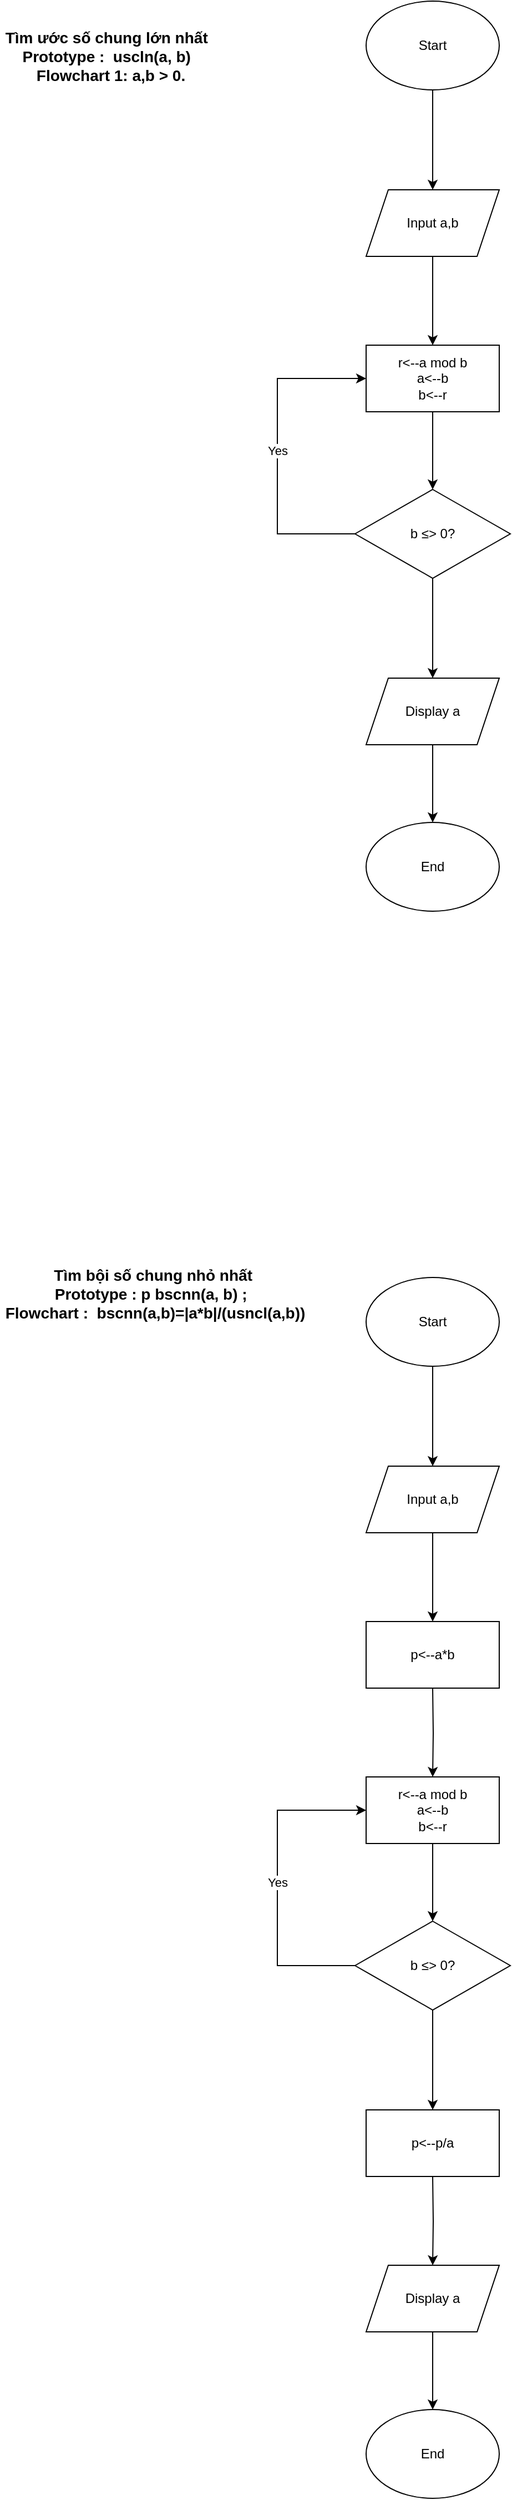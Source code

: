 <mxfile version="24.0.4" type="google">
  <diagram name="Page-1" id="vqYCTj3NZ5QOkCfWGSCi">
    <mxGraphModel grid="1" page="1" gridSize="10" guides="1" tooltips="1" connect="1" arrows="1" fold="1" pageScale="1" pageWidth="827" pageHeight="1169" math="0" shadow="0">
      <root>
        <mxCell id="0" />
        <mxCell id="1" parent="0" />
        <mxCell id="V4m46uKcD5Z3-i9zxJf0-4" value="" style="edgeStyle=orthogonalEdgeStyle;rounded=0;orthogonalLoop=1;jettySize=auto;html=1;" edge="1" parent="1" source="V4m46uKcD5Z3-i9zxJf0-1" target="V4m46uKcD5Z3-i9zxJf0-3">
          <mxGeometry relative="1" as="geometry" />
        </mxCell>
        <mxCell id="V4m46uKcD5Z3-i9zxJf0-1" value="Start" style="ellipse;whiteSpace=wrap;html=1;" vertex="1" parent="1">
          <mxGeometry x="330" width="120" height="80" as="geometry" />
        </mxCell>
        <mxCell id="V4m46uKcD5Z3-i9zxJf0-2" value="&lt;div&gt;&lt;font style=&quot;font-size: 14px;&quot;&gt;&lt;b&gt;Tìm ước số chung lớn nhất&lt;/b&gt;&amp;nbsp;&amp;nbsp;&lt;b&gt;&lt;br&gt;&lt;/b&gt;&lt;/font&gt;&lt;/div&gt;&lt;font style=&quot;font-size: 14px;&quot;&gt;&lt;b&gt;Prototype :&amp;nbsp; uscln(a, b)&amp;nbsp;&amp;nbsp;&lt;br&gt;Flowchart 1: a,b &amp;gt; 0.&lt;/b&gt;&lt;/font&gt;" style="text;html=1;align=center;verticalAlign=middle;whiteSpace=wrap;rounded=0;" vertex="1" parent="1">
          <mxGeometry width="200" height="100" as="geometry" />
        </mxCell>
        <mxCell id="V4m46uKcD5Z3-i9zxJf0-6" value="" style="edgeStyle=orthogonalEdgeStyle;rounded=0;orthogonalLoop=1;jettySize=auto;html=1;" edge="1" parent="1" source="V4m46uKcD5Z3-i9zxJf0-3" target="V4m46uKcD5Z3-i9zxJf0-5">
          <mxGeometry relative="1" as="geometry" />
        </mxCell>
        <mxCell id="V4m46uKcD5Z3-i9zxJf0-3" value="Input a,b" style="shape=parallelogram;perimeter=parallelogramPerimeter;whiteSpace=wrap;html=1;fixedSize=1;" vertex="1" parent="1">
          <mxGeometry x="330" y="170" width="120" height="60" as="geometry" />
        </mxCell>
        <mxCell id="V4m46uKcD5Z3-i9zxJf0-8" value="" style="edgeStyle=orthogonalEdgeStyle;rounded=0;orthogonalLoop=1;jettySize=auto;html=1;" edge="1" parent="1" source="V4m46uKcD5Z3-i9zxJf0-5" target="V4m46uKcD5Z3-i9zxJf0-7">
          <mxGeometry relative="1" as="geometry" />
        </mxCell>
        <mxCell id="V4m46uKcD5Z3-i9zxJf0-5" value="r&amp;lt;--a mod b&lt;div&gt;a&amp;lt;--b&lt;/div&gt;&lt;div&gt;b&amp;lt;--r&lt;/div&gt;" style="whiteSpace=wrap;html=1;" vertex="1" parent="1">
          <mxGeometry x="330" y="310" width="120" height="60" as="geometry" />
        </mxCell>
        <mxCell id="V4m46uKcD5Z3-i9zxJf0-10" value="Yes" style="edgeStyle=orthogonalEdgeStyle;rounded=0;orthogonalLoop=1;jettySize=auto;html=1;" edge="1" parent="1" source="V4m46uKcD5Z3-i9zxJf0-7">
          <mxGeometry relative="1" as="geometry">
            <mxPoint x="330" y="340" as="targetPoint" />
            <Array as="points">
              <mxPoint x="250" y="480" />
              <mxPoint x="250" y="340" />
            </Array>
          </mxGeometry>
        </mxCell>
        <mxCell id="V4m46uKcD5Z3-i9zxJf0-12" value="" style="edgeStyle=orthogonalEdgeStyle;rounded=0;orthogonalLoop=1;jettySize=auto;html=1;" edge="1" parent="1" source="V4m46uKcD5Z3-i9zxJf0-7" target="V4m46uKcD5Z3-i9zxJf0-11">
          <mxGeometry relative="1" as="geometry" />
        </mxCell>
        <mxCell id="V4m46uKcD5Z3-i9zxJf0-7" value="&lt;br&gt;b ≤&amp;gt; 0? &lt;div&gt;&lt;br/&gt;&lt;/div&gt;" style="rhombus;whiteSpace=wrap;html=1;" vertex="1" parent="1">
          <mxGeometry x="320" y="440" width="140" height="80" as="geometry" />
        </mxCell>
        <mxCell id="V4m46uKcD5Z3-i9zxJf0-14" value="" style="edgeStyle=orthogonalEdgeStyle;rounded=0;orthogonalLoop=1;jettySize=auto;html=1;" edge="1" parent="1" source="V4m46uKcD5Z3-i9zxJf0-11">
          <mxGeometry relative="1" as="geometry">
            <mxPoint x="390" y="740" as="targetPoint" />
          </mxGeometry>
        </mxCell>
        <mxCell id="V4m46uKcD5Z3-i9zxJf0-11" value="Display a" style="shape=parallelogram;perimeter=parallelogramPerimeter;whiteSpace=wrap;html=1;fixedSize=1;" vertex="1" parent="1">
          <mxGeometry x="330" y="610" width="120" height="60" as="geometry" />
        </mxCell>
        <mxCell id="V4m46uKcD5Z3-i9zxJf0-15" value="End" style="ellipse;whiteSpace=wrap;html=1;" vertex="1" parent="1">
          <mxGeometry x="330" y="740" width="120" height="80" as="geometry" />
        </mxCell>
        <mxCell id="AULY8HrsafdtJlpH_Sr_-2" value="" style="edgeStyle=orthogonalEdgeStyle;rounded=0;orthogonalLoop=1;jettySize=auto;html=1;" edge="1" parent="1" source="AULY8HrsafdtJlpH_Sr_-3" target="AULY8HrsafdtJlpH_Sr_-5">
          <mxGeometry relative="1" as="geometry" />
        </mxCell>
        <mxCell id="AULY8HrsafdtJlpH_Sr_-3" value="Start" style="ellipse;whiteSpace=wrap;html=1;" vertex="1" parent="1">
          <mxGeometry x="330" y="1150" width="120" height="80" as="geometry" />
        </mxCell>
        <mxCell id="AULY8HrsafdtJlpH_Sr_-4" value="" style="edgeStyle=orthogonalEdgeStyle;rounded=0;orthogonalLoop=1;jettySize=auto;html=1;" edge="1" parent="1" target="AULY8HrsafdtJlpH_Sr_-7">
          <mxGeometry relative="1" as="geometry">
            <mxPoint x="390" y="1520" as="sourcePoint" />
          </mxGeometry>
        </mxCell>
        <mxCell id="AULY8HrsafdtJlpH_Sr_-17" value="" style="edgeStyle=orthogonalEdgeStyle;rounded=0;orthogonalLoop=1;jettySize=auto;html=1;" edge="1" parent="1" source="AULY8HrsafdtJlpH_Sr_-5" target="AULY8HrsafdtJlpH_Sr_-16">
          <mxGeometry relative="1" as="geometry" />
        </mxCell>
        <mxCell id="AULY8HrsafdtJlpH_Sr_-5" value="Input a,b" style="shape=parallelogram;perimeter=parallelogramPerimeter;whiteSpace=wrap;html=1;fixedSize=1;" vertex="1" parent="1">
          <mxGeometry x="330" y="1320" width="120" height="60" as="geometry" />
        </mxCell>
        <mxCell id="AULY8HrsafdtJlpH_Sr_-6" value="" style="edgeStyle=orthogonalEdgeStyle;rounded=0;orthogonalLoop=1;jettySize=auto;html=1;" edge="1" parent="1" source="AULY8HrsafdtJlpH_Sr_-7" target="AULY8HrsafdtJlpH_Sr_-10">
          <mxGeometry relative="1" as="geometry" />
        </mxCell>
        <mxCell id="AULY8HrsafdtJlpH_Sr_-7" value="r&amp;lt;--a mod b&lt;div&gt;a&amp;lt;--b&lt;/div&gt;&lt;div&gt;b&amp;lt;--r&lt;/div&gt;" style="whiteSpace=wrap;html=1;" vertex="1" parent="1">
          <mxGeometry x="330" y="1600" width="120" height="60" as="geometry" />
        </mxCell>
        <mxCell id="AULY8HrsafdtJlpH_Sr_-8" value="Yes" style="edgeStyle=orthogonalEdgeStyle;rounded=0;orthogonalLoop=1;jettySize=auto;html=1;" edge="1" parent="1" source="AULY8HrsafdtJlpH_Sr_-10">
          <mxGeometry relative="1" as="geometry">
            <mxPoint x="330" y="1630" as="targetPoint" />
            <Array as="points">
              <mxPoint x="250" y="1770" />
              <mxPoint x="250" y="1630" />
            </Array>
          </mxGeometry>
        </mxCell>
        <mxCell id="AULY8HrsafdtJlpH_Sr_-9" value="" style="edgeStyle=orthogonalEdgeStyle;rounded=0;orthogonalLoop=1;jettySize=auto;html=1;" edge="1" parent="1" target="AULY8HrsafdtJlpH_Sr_-12">
          <mxGeometry relative="1" as="geometry">
            <mxPoint x="390" y="1960" as="sourcePoint" />
          </mxGeometry>
        </mxCell>
        <mxCell id="AULY8HrsafdtJlpH_Sr_-15" value="" style="edgeStyle=orthogonalEdgeStyle;rounded=0;orthogonalLoop=1;jettySize=auto;html=1;" edge="1" parent="1" source="AULY8HrsafdtJlpH_Sr_-10" target="AULY8HrsafdtJlpH_Sr_-14">
          <mxGeometry relative="1" as="geometry" />
        </mxCell>
        <mxCell id="AULY8HrsafdtJlpH_Sr_-10" value="&lt;br&gt;b ≤&amp;gt; 0? &lt;div&gt;&lt;br/&gt;&lt;/div&gt;" style="rhombus;whiteSpace=wrap;html=1;" vertex="1" parent="1">
          <mxGeometry x="320" y="1730" width="140" height="80" as="geometry" />
        </mxCell>
        <mxCell id="AULY8HrsafdtJlpH_Sr_-11" value="" style="edgeStyle=orthogonalEdgeStyle;rounded=0;orthogonalLoop=1;jettySize=auto;html=1;" edge="1" parent="1" source="AULY8HrsafdtJlpH_Sr_-12">
          <mxGeometry relative="1" as="geometry">
            <mxPoint x="390" y="2170" as="targetPoint" />
          </mxGeometry>
        </mxCell>
        <mxCell id="AULY8HrsafdtJlpH_Sr_-12" value="Display a" style="shape=parallelogram;perimeter=parallelogramPerimeter;whiteSpace=wrap;html=1;fixedSize=1;" vertex="1" parent="1">
          <mxGeometry x="330" y="2040" width="120" height="60" as="geometry" />
        </mxCell>
        <mxCell id="AULY8HrsafdtJlpH_Sr_-13" value="End" style="ellipse;whiteSpace=wrap;html=1;" vertex="1" parent="1">
          <mxGeometry x="330" y="2170" width="120" height="80" as="geometry" />
        </mxCell>
        <mxCell id="AULY8HrsafdtJlpH_Sr_-14" value="p&amp;lt;--p/a" style="whiteSpace=wrap;html=1;" vertex="1" parent="1">
          <mxGeometry x="330" y="1900" width="120" height="60" as="geometry" />
        </mxCell>
        <mxCell id="AULY8HrsafdtJlpH_Sr_-16" value="p&amp;lt;--a*b" style="whiteSpace=wrap;html=1;" vertex="1" parent="1">
          <mxGeometry x="330" y="1460" width="120" height="60" as="geometry" />
        </mxCell>
        <mxCell id="AULY8HrsafdtJlpH_Sr_-18" value="&lt;font style=&quot;font-size: 14px;&quot;&gt;&lt;b&gt;Tìm bội số chung nhỏ nhất&amp;nbsp;&lt;br&gt;Prototype : p bscnn(a, b) ;&amp;nbsp;&amp;nbsp;&lt;br&gt;Flowchart :&amp;nbsp;&amp;nbsp;bscnn(a,b)=|a*b|/(usncl(a,b))&lt;/b&gt;&lt;/font&gt;" style="text;html=1;align=center;verticalAlign=middle;whiteSpace=wrap;rounded=0;" vertex="1" parent="1">
          <mxGeometry y="1080" width="280" height="170" as="geometry" />
        </mxCell>
      </root>
    </mxGraphModel>
  </diagram>
</mxfile>
